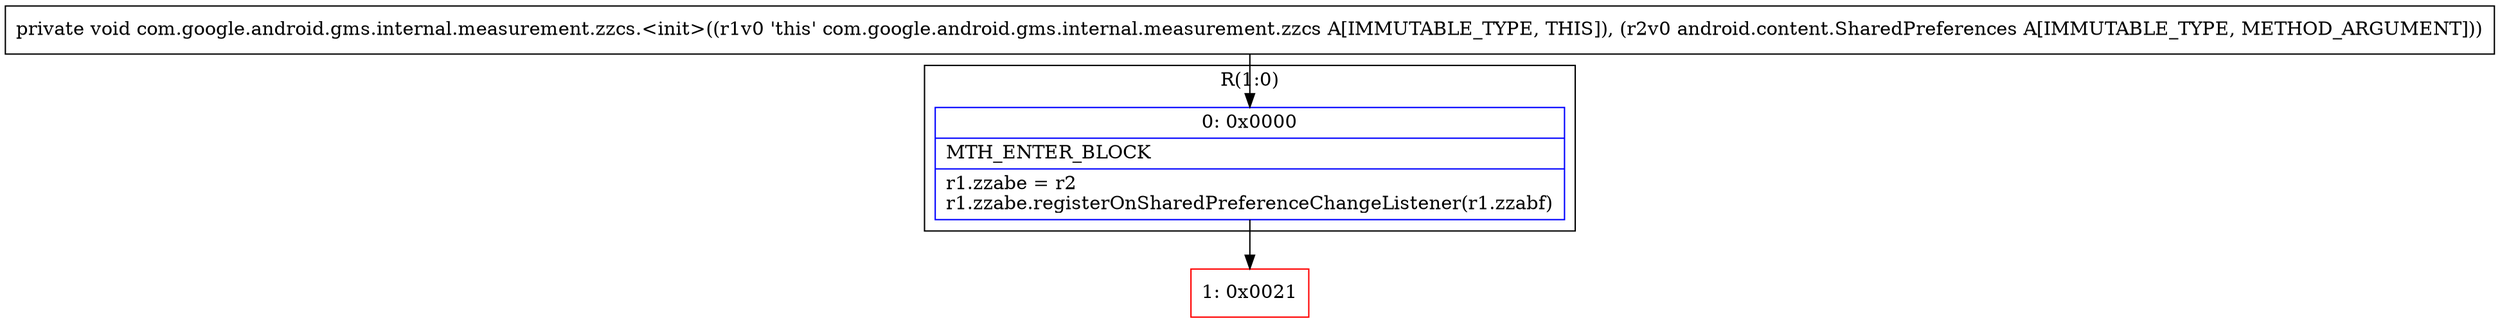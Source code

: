 digraph "CFG forcom.google.android.gms.internal.measurement.zzcs.\<init\>(Landroid\/content\/SharedPreferences;)V" {
subgraph cluster_Region_1357112121 {
label = "R(1:0)";
node [shape=record,color=blue];
Node_0 [shape=record,label="{0\:\ 0x0000|MTH_ENTER_BLOCK\l|r1.zzabe = r2\lr1.zzabe.registerOnSharedPreferenceChangeListener(r1.zzabf)\l}"];
}
Node_1 [shape=record,color=red,label="{1\:\ 0x0021}"];
MethodNode[shape=record,label="{private void com.google.android.gms.internal.measurement.zzcs.\<init\>((r1v0 'this' com.google.android.gms.internal.measurement.zzcs A[IMMUTABLE_TYPE, THIS]), (r2v0 android.content.SharedPreferences A[IMMUTABLE_TYPE, METHOD_ARGUMENT])) }"];
MethodNode -> Node_0;
Node_0 -> Node_1;
}

